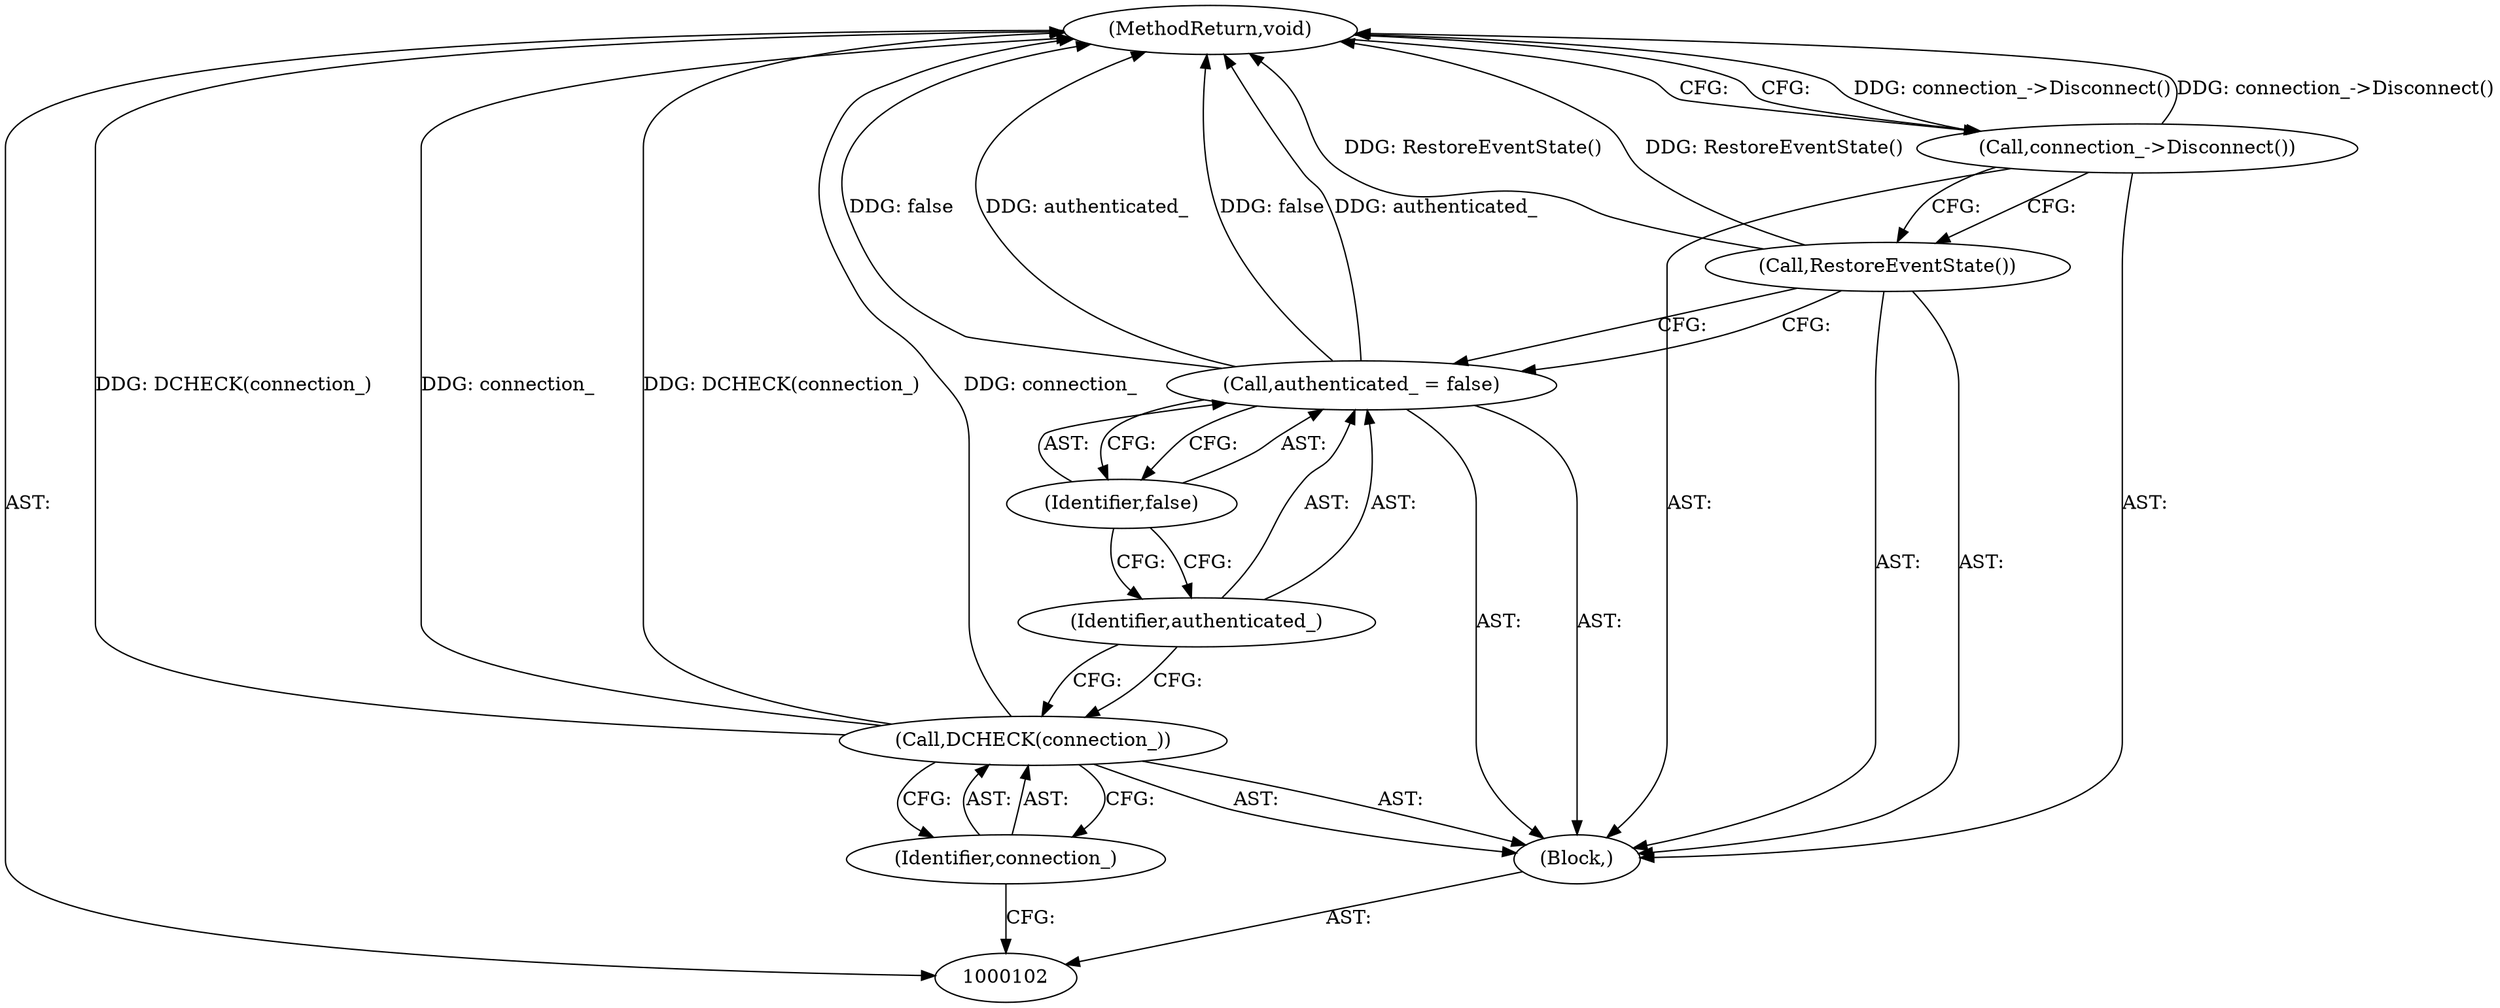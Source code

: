 digraph "0_Chrome_a46bcef82b29d30836a0f26226e3d4aca4fa9612_19" {
"1000111" [label="(MethodReturn,void)"];
"1000103" [label="(Block,)"];
"1000104" [label="(Call,DCHECK(connection_))"];
"1000105" [label="(Identifier,connection_)"];
"1000108" [label="(Identifier,false)"];
"1000106" [label="(Call,authenticated_ = false)"];
"1000107" [label="(Identifier,authenticated_)"];
"1000109" [label="(Call,RestoreEventState())"];
"1000110" [label="(Call,connection_->Disconnect())"];
"1000111" -> "1000102"  [label="AST: "];
"1000111" -> "1000110"  [label="CFG: "];
"1000106" -> "1000111"  [label="DDG: false"];
"1000106" -> "1000111"  [label="DDG: authenticated_"];
"1000104" -> "1000111"  [label="DDG: DCHECK(connection_)"];
"1000104" -> "1000111"  [label="DDG: connection_"];
"1000110" -> "1000111"  [label="DDG: connection_->Disconnect()"];
"1000109" -> "1000111"  [label="DDG: RestoreEventState()"];
"1000103" -> "1000102"  [label="AST: "];
"1000104" -> "1000103"  [label="AST: "];
"1000106" -> "1000103"  [label="AST: "];
"1000109" -> "1000103"  [label="AST: "];
"1000110" -> "1000103"  [label="AST: "];
"1000104" -> "1000103"  [label="AST: "];
"1000104" -> "1000105"  [label="CFG: "];
"1000105" -> "1000104"  [label="AST: "];
"1000107" -> "1000104"  [label="CFG: "];
"1000104" -> "1000111"  [label="DDG: DCHECK(connection_)"];
"1000104" -> "1000111"  [label="DDG: connection_"];
"1000105" -> "1000104"  [label="AST: "];
"1000105" -> "1000102"  [label="CFG: "];
"1000104" -> "1000105"  [label="CFG: "];
"1000108" -> "1000106"  [label="AST: "];
"1000108" -> "1000107"  [label="CFG: "];
"1000106" -> "1000108"  [label="CFG: "];
"1000106" -> "1000103"  [label="AST: "];
"1000106" -> "1000108"  [label="CFG: "];
"1000107" -> "1000106"  [label="AST: "];
"1000108" -> "1000106"  [label="AST: "];
"1000109" -> "1000106"  [label="CFG: "];
"1000106" -> "1000111"  [label="DDG: false"];
"1000106" -> "1000111"  [label="DDG: authenticated_"];
"1000107" -> "1000106"  [label="AST: "];
"1000107" -> "1000104"  [label="CFG: "];
"1000108" -> "1000107"  [label="CFG: "];
"1000109" -> "1000103"  [label="AST: "];
"1000109" -> "1000106"  [label="CFG: "];
"1000110" -> "1000109"  [label="CFG: "];
"1000109" -> "1000111"  [label="DDG: RestoreEventState()"];
"1000110" -> "1000103"  [label="AST: "];
"1000110" -> "1000109"  [label="CFG: "];
"1000111" -> "1000110"  [label="CFG: "];
"1000110" -> "1000111"  [label="DDG: connection_->Disconnect()"];
}
